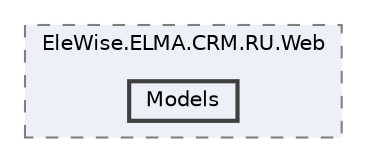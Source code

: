 digraph "Web/Modules/EleWise.ELMA.CRM.RU.Web/Models"
{
 // LATEX_PDF_SIZE
  bgcolor="transparent";
  edge [fontname=Helvetica,fontsize=10,labelfontname=Helvetica,labelfontsize=10];
  node [fontname=Helvetica,fontsize=10,shape=box,height=0.2,width=0.4];
  compound=true
  subgraph clusterdir_2f2b7eb7d809c0d07dde3ea0ff947497 {
    graph [ bgcolor="#edf0f7", pencolor="grey50", label="EleWise.ELMA.CRM.RU.Web", fontname=Helvetica,fontsize=10 style="filled,dashed", URL="dir_2f2b7eb7d809c0d07dde3ea0ff947497.html",tooltip=""]
  dir_3595879fe9394424f513cc482085d112 [label="Models", fillcolor="#edf0f7", color="grey25", style="filled,bold", URL="dir_3595879fe9394424f513cc482085d112.html",tooltip=""];
  }
}
